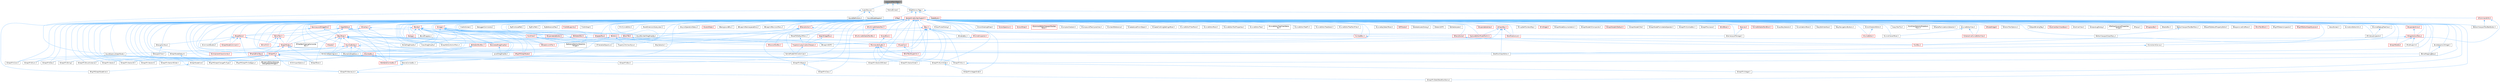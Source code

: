 digraph "LowLevelMemStats.h"
{
 // INTERACTIVE_SVG=YES
 // LATEX_PDF_SIZE
  bgcolor="transparent";
  edge [fontname=Helvetica,fontsize=10,labelfontname=Helvetica,labelfontsize=10];
  node [fontname=Helvetica,fontsize=10,shape=box,height=0.2,width=0.4];
  Node1 [id="Node000001",label="LowLevelMemStats.h",height=0.2,width=0.4,color="gray40", fillcolor="grey60", style="filled", fontcolor="black",tooltip=" "];
  Node1 -> Node2 [id="edge1_Node000001_Node000002",dir="back",color="steelblue1",style="solid",tooltip=" "];
  Node2 [id="Node000002",label="AudioDevice.h",height=0.2,width=0.4,color="grey40", fillcolor="white", style="filled",URL="$d7/ddb/AudioDevice_8h.html",tooltip=" "];
  Node2 -> Node3 [id="edge2_Node000002_Node000003",dir="back",color="steelblue1",style="solid",tooltip=" "];
  Node3 [id="Node000003",label="SoundDefinitions.h",height=0.2,width=0.4,color="grey40", fillcolor="white", style="filled",URL="$d4/da9/SoundDefinitions_8h.html",tooltip=" "];
  Node2 -> Node4 [id="edge3_Node000002_Node000004",dir="back",color="steelblue1",style="solid",tooltip=" "];
  Node4 [id="Node000004",label="SoundNodeDoppler.h",height=0.2,width=0.4,color="grey40", fillcolor="white", style="filled",URL="$d1/d51/SoundNodeDoppler_8h.html",tooltip=" "];
  Node2 -> Node5 [id="edge4_Node000002_Node000005",dir="back",color="steelblue1",style="solid",tooltip=" "];
  Node5 [id="Node000005",label="SoundSubmixGraphNode.h",height=0.2,width=0.4,color="grey40", fillcolor="white", style="filled",URL="$d5/d09/SoundSubmixGraphNode_8h.html",tooltip=" "];
  Node1 -> Node6 [id="edge5_Node000001_Node000006",dir="back",color="steelblue1",style="solid",tooltip=" "];
  Node6 [id="Node000006",label="MallocBinned.h",height=0.2,width=0.4,color="grey40", fillcolor="white", style="filled",URL="$d5/dd9/MallocBinned_8h.html",tooltip=" "];
  Node1 -> Node7 [id="edge6_Node000001_Node000007",dir="back",color="steelblue1",style="solid",tooltip=" "];
  Node7 [id="Node000007",label="SlateMemoryTags.h",height=0.2,width=0.4,color="grey40", fillcolor="white", style="filled",URL="$d1/d00/SlateMemoryTags_8h.html",tooltip=" "];
  Node7 -> Node8 [id="edge7_Node000007_Node000008",dir="back",color="steelblue1",style="solid",tooltip=" "];
  Node8 [id="Node000008",label="DeclarativeSyntaxSupport.h",height=0.2,width=0.4,color="red", fillcolor="#FFF0F0", style="filled",URL="$d9/d96/DeclarativeSyntaxSupport_8h.html",tooltip=" "];
  Node8 -> Node9 [id="edge8_Node000008_Node000009",dir="back",color="steelblue1",style="solid",tooltip=" "];
  Node9 [id="Node000009",label="AboutScreen.h",height=0.2,width=0.4,color="grey40", fillcolor="white", style="filled",URL="$d0/d33/AboutScreen_8h.html",tooltip=" "];
  Node8 -> Node10 [id="edge9_Node000008_Node000010",dir="back",color="steelblue1",style="solid",tooltip=" "];
  Node10 [id="Node000010",label="AnimationEditorUtils.h",height=0.2,width=0.4,color="grey40", fillcolor="white", style="filled",URL="$df/d23/AnimationEditorUtils_8h.html",tooltip=" "];
  Node8 -> Node11 [id="edge10_Node000008_Node000011",dir="back",color="steelblue1",style="solid",tooltip=" "];
  Node11 [id="Node000011",label="BasicLayoutWidgetSlot.h",height=0.2,width=0.4,color="red", fillcolor="#FFF0F0", style="filled",URL="$d4/d34/BasicLayoutWidgetSlot_8h.html",tooltip=" "];
  Node11 -> Node302 [id="edge11_Node000011_Node000302",dir="back",color="steelblue1",style="solid",tooltip=" "];
  Node302 [id="Node000302",label="SBoxPanel.h",height=0.2,width=0.4,color="red", fillcolor="#FFF0F0", style="filled",URL="$d8/de6/SBoxPanel_8h.html",tooltip=" "];
  Node302 -> Node303 [id="edge12_Node000302_Node000303",dir="back",color="steelblue1",style="solid",tooltip=" "];
  Node303 [id="Node000303",label="BoneDragDropOp.h",height=0.2,width=0.4,color="grey40", fillcolor="white", style="filled",URL="$d9/dba/BoneDragDropOp_8h.html",tooltip=" "];
  Node302 -> Node304 [id="edge13_Node000302_Node000304",dir="back",color="steelblue1",style="solid",tooltip=" "];
  Node304 [id="Node000304",label="ClassDragDropOp.h",height=0.2,width=0.4,color="grey40", fillcolor="white", style="filled",URL="$d5/d37/ClassDragDropOp_8h.html",tooltip=" "];
  Node302 -> Node308 [id="edge14_Node000302_Node000308",dir="back",color="steelblue1",style="solid",tooltip=" "];
  Node308 [id="Node000308",label="DecoratedDragDropOp.h",height=0.2,width=0.4,color="red", fillcolor="#FFF0F0", style="filled",URL="$d6/d6a/DecoratedDragDropOp_8h.html",tooltip=" "];
  Node308 -> Node318 [id="edge15_Node000308_Node000318",dir="back",color="steelblue1",style="solid",tooltip=" "];
  Node318 [id="Node000318",label="LevelDragDropOp.h",height=0.2,width=0.4,color="grey40", fillcolor="white", style="filled",URL="$dc/da5/LevelDragDropOp_8h.html",tooltip=" "];
  Node302 -> Node96 [id="edge16_Node000302_Node000096",dir="back",color="steelblue1",style="solid",tooltip=" "];
  Node96 [id="Node000096",label="GameModeInfoCustomizer.h",height=0.2,width=0.4,color="grey40", fillcolor="white", style="filled",URL="$d5/df3/GameModeInfoCustomizer_8h.html",tooltip=" "];
  Node302 -> Node318 [id="edge17_Node000302_Node000318",dir="back",color="steelblue1",style="solid",tooltip=" "];
  Node302 -> Node325 [id="edge18_Node000302_Node000325",dir="back",color="steelblue1",style="solid",tooltip=" "];
  Node325 [id="Node000325",label="PropertyCustomizationHelpers.h",height=0.2,width=0.4,color="red", fillcolor="#FFF0F0", style="filled",URL="$d7/dd0/PropertyCustomizationHelpers_8h.html",tooltip=" "];
  Node325 -> Node96 [id="edge19_Node000325_Node000096",dir="back",color="steelblue1",style="solid",tooltip=" "];
  Node302 -> Node329 [id="edge20_Node000302_Node000329",dir="back",color="steelblue1",style="solid",tooltip=" "];
  Node329 [id="Node000329",label="SBreadcrumbTrail.h",height=0.2,width=0.4,color="red", fillcolor="#FFF0F0", style="filled",URL="$d4/de2/SBreadcrumbTrail_8h.html",tooltip=" "];
  Node302 -> Node330 [id="edge21_Node000302_Node000330",dir="back",color="steelblue1",style="solid",tooltip=" "];
  Node330 [id="Node000330",label="SComboButton.h",height=0.2,width=0.4,color="red", fillcolor="#FFF0F0", style="filled",URL="$dc/d43/SComboButton_8h.html",tooltip=" "];
  Node330 -> Node172 [id="edge22_Node000330_Node000172",dir="back",color="steelblue1",style="solid",tooltip=" "];
  Node172 [id="Node000172",label="SBoneMappingBase.h",height=0.2,width=0.4,color="grey40", fillcolor="white", style="filled",URL="$d7/d49/SBoneMappingBase_8h.html",tooltip=" "];
  Node330 -> Node97 [id="edge23_Node000330_Node000097",dir="back",color="steelblue1",style="solid",tooltip=" "];
  Node97 [id="Node000097",label="SComboBox.h",height=0.2,width=0.4,color="red", fillcolor="#FFF0F0", style="filled",URL="$d2/dd5/SComboBox_8h.html",tooltip=" "];
  Node97 -> Node106 [id="edge24_Node000097_Node000106",dir="back",color="steelblue1",style="solid",tooltip=" "];
  Node106 [id="Node000106",label="SBlueprintEditorSelected\lDebugObjectWidget.h",height=0.2,width=0.4,color="grey40", fillcolor="white", style="filled",URL="$de/d6c/SBlueprintEditorSelectedDebugObjectWidget_8h.html",tooltip=" "];
  Node97 -> Node107 [id="edge25_Node000097_Node000107",dir="back",color="steelblue1",style="solid",tooltip=" "];
  Node107 [id="Node000107",label="SCSVImportOptions.h",height=0.2,width=0.4,color="grey40", fillcolor="white", style="filled",URL="$d7/dfe/SCSVImportOptions_8h.html",tooltip=" "];
  Node97 -> Node108 [id="edge26_Node000097_Node000108",dir="back",color="steelblue1",style="solid",tooltip=" "];
  Node108 [id="Node000108",label="SEditableComboBox.h",height=0.2,width=0.4,color="red", fillcolor="#FFF0F0", style="filled",URL="$d0/d8c/SEditableComboBox_8h.html",tooltip=" "];
  Node97 -> Node110 [id="edge27_Node000097_Node000110",dir="back",color="steelblue1",style="solid",tooltip=" "];
  Node110 [id="Node000110",label="SNameComboBox.h",height=0.2,width=0.4,color="grey40", fillcolor="white", style="filled",URL="$d8/d4b/SNameComboBox_8h.html",tooltip=" "];
  Node110 -> Node56 [id="edge28_Node000110_Node000056",dir="back",color="steelblue1",style="solid",tooltip=" "];
  Node56 [id="Node000056",label="SGraphPinNameList.h",height=0.2,width=0.4,color="grey40", fillcolor="white", style="filled",URL="$d4/d09/SGraphPinNameList_8h.html",tooltip=" "];
  Node56 -> Node57 [id="edge29_Node000056_Node000057",dir="back",color="steelblue1",style="solid",tooltip=" "];
  Node57 [id="Node000057",label="SGraphPinDataTableRowName.h",height=0.2,width=0.4,color="grey40", fillcolor="white", style="filled",URL="$d3/d40/SGraphPinDataTableRowName_8h.html",tooltip=" "];
  Node330 -> Node254 [id="edge30_Node000330_Node000254",dir="back",color="steelblue1",style="solid",tooltip=" "];
  Node254 [id="Node000254",label="SComponentClassCombo.h",height=0.2,width=0.4,color="red", fillcolor="#FFF0F0", style="filled",URL="$dc/df2/SComponentClassCombo_8h.html",tooltip=" "];
  Node330 -> Node147 [id="edge31_Node000330_Node000147",dir="back",color="steelblue1",style="solid",tooltip=" "];
  Node147 [id="Node000147",label="SGridLineSpacingList.h",height=0.2,width=0.4,color="grey40", fillcolor="white", style="filled",URL="$db/d48/SGridLineSpacingList_8h.html",tooltip=" "];
  Node330 -> Node154 [id="edge32_Node000330_Node000154",dir="back",color="steelblue1",style="solid",tooltip=" "];
  Node154 [id="Node000154",label="SNumericDropDown.h",height=0.2,width=0.4,color="grey40", fillcolor="white", style="filled",URL="$d3/d12/SNumericDropDown_8h.html",tooltip=" "];
  Node330 -> Node334 [id="edge33_Node000330_Node000334",dir="back",color="steelblue1",style="solid",tooltip=" "];
  Node334 [id="Node000334",label="SPopUpErrorText.h",height=0.2,width=0.4,color="red", fillcolor="#FFF0F0", style="filled",URL="$d7/d15/SPopUpErrorText_8h.html",tooltip=" "];
  Node302 -> Node108 [id="edge34_Node000302_Node000108",dir="back",color="steelblue1",style="solid",tooltip=" "];
  Node302 -> Node335 [id="edge35_Node000302_Node000335",dir="back",color="steelblue1",style="solid",tooltip=" "];
  Node335 [id="Node000335",label="SFilterBarClippingHorizontal\lBox.h",height=0.2,width=0.4,color="grey40", fillcolor="white", style="filled",URL="$dd/d94/SFilterBarClippingHorizontalBox_8h.html",tooltip=" "];
  Node302 -> Node147 [id="edge36_Node000302_Node000147",dir="back",color="steelblue1",style="solid",tooltip=" "];
  Node302 -> Node336 [id="edge37_Node000302_Node000336",dir="back",color="steelblue1",style="solid",tooltip=" "];
  Node336 [id="Node000336",label="SHeader.h",height=0.2,width=0.4,color="red", fillcolor="#FFF0F0", style="filled",URL="$de/d21/SHeader_8h.html",tooltip=" "];
  Node302 -> Node154 [id="edge38_Node000302_Node000154",dir="back",color="steelblue1",style="solid",tooltip=" "];
  Node302 -> Node337 [id="edge39_Node000302_Node000337",dir="back",color="steelblue1",style="solid",tooltip=" "];
  Node337 [id="Node000337",label="SNumericEntryBox.h",height=0.2,width=0.4,color="red", fillcolor="#FFF0F0", style="filled",URL="$d8/d1a/SNumericEntryBox_8h.html",tooltip=" "];
  Node337 -> Node58 [id="edge40_Node000337_Node000058",dir="back",color="steelblue1",style="solid",tooltip=" "];
  Node58 [id="Node000058",label="SGraphPinNum.h",height=0.2,width=0.4,color="grey40", fillcolor="white", style="filled",URL="$d7/da4/SGraphPinNum_8h.html",tooltip=" "];
  Node58 -> Node59 [id="edge41_Node000058_Node000059",dir="back",color="steelblue1",style="solid",tooltip=" "];
  Node59 [id="Node000059",label="SGraphPinInteger.h",height=0.2,width=0.4,color="grey40", fillcolor="white", style="filled",URL="$df/d54/SGraphPinInteger_8h.html",tooltip=" "];
  Node337 -> Node60 [id="edge42_Node000337_Node000060",dir="back",color="steelblue1",style="solid",tooltip=" "];
  Node60 [id="Node000060",label="SGraphPinNumSlider.h",height=0.2,width=0.4,color="grey40", fillcolor="white", style="filled",URL="$d5/d00/SGraphPinNumSlider_8h.html",tooltip=" "];
  Node60 -> Node61 [id="edge43_Node000060_Node000061",dir="back",color="steelblue1",style="solid",tooltip=" "];
  Node61 [id="Node000061",label="SGraphPinIntegerSlider.h",height=0.2,width=0.4,color="grey40", fillcolor="white", style="filled",URL="$da/d60/SGraphPinIntegerSlider_8h.html",tooltip=" "];
  Node337 -> Node68 [id="edge44_Node000337_Node000068",dir="back",color="steelblue1",style="solid",tooltip=" "];
  Node68 [id="Node000068",label="SGraphPinVector2DSlider.h",height=0.2,width=0.4,color="grey40", fillcolor="white", style="filled",URL="$d7/d05/SGraphPinVector2DSlider_8h.html",tooltip=" "];
  Node337 -> Node71 [id="edge45_Node000337_Node000071",dir="back",color="steelblue1",style="solid",tooltip=" "];
  Node71 [id="Node000071",label="SGraphPinVectorSlider.h",height=0.2,width=0.4,color="grey40", fillcolor="white", style="filled",URL="$dc/d38/SGraphPinVectorSlider_8h.html",tooltip=" "];
  Node11 -> Node15 [id="edge46_Node000011_Node000015",dir="back",color="steelblue1",style="solid",tooltip=" "];
  Node15 [id="Node000015",label="SNodePanel.h",height=0.2,width=0.4,color="red", fillcolor="#FFF0F0", style="filled",URL="$da/db1/SNodePanel_8h.html",tooltip=" "];
  Node15 -> Node22 [id="edge47_Node000015_Node000022",dir="back",color="steelblue1",style="solid",tooltip=" "];
  Node22 [id="Node000022",label="SCommentBubble.h",height=0.2,width=0.4,color="grey40", fillcolor="white", style="filled",URL="$d9/d84/SCommentBubble_8h.html",tooltip=" "];
  Node15 -> Node23 [id="edge48_Node000015_Node000023",dir="back",color="steelblue1",style="solid",tooltip=" "];
  Node23 [id="Node000023",label="SDesignSurface.h",height=0.2,width=0.4,color="grey40", fillcolor="white", style="filled",URL="$d0/d2a/SDesignSurface_8h.html",tooltip=" "];
  Node23 -> Node24 [id="edge49_Node000023_Node000024",dir="back",color="steelblue1",style="solid",tooltip=" "];
  Node24 [id="Node000024",label="SDesignerView.h",height=0.2,width=0.4,color="grey40", fillcolor="white", style="filled",URL="$d2/d14/SDesignerView_8h.html",tooltip=" "];
  Node15 -> Node25 [id="edge50_Node000015_Node000025",dir="back",color="steelblue1",style="solid",tooltip=" "];
  Node25 [id="Node000025",label="SGraphNode.h",height=0.2,width=0.4,color="red", fillcolor="#FFF0F0", style="filled",URL="$d2/d30/SGraphNode_8h.html",tooltip=" "];
  Node25 -> Node26 [id="edge51_Node000025_Node000026",dir="back",color="steelblue1",style="solid",tooltip=" "];
  Node26 [id="Node000026",label="DataflowGraphEditor.h",height=0.2,width=0.4,color="grey40", fillcolor="white", style="filled",URL="$d4/dfa/DataflowGraphEditor_8h.html",tooltip=" "];
  Node25 -> Node31 [id="edge52_Node000025_Node000031",dir="back",color="steelblue1",style="solid",tooltip=" "];
  Node31 [id="Node000031",label="SGraphNodeDefault.h",height=0.2,width=0.4,color="grey40", fillcolor="white", style="filled",URL="$de/daa/SGraphNodeDefault_8h.html",tooltip=" "];
  Node31 -> Node32 [id="edge53_Node000031_Node000032",dir="back",color="steelblue1",style="solid",tooltip=" "];
  Node32 [id="Node000032",label="SGraphNodeKnot.h",height=0.2,width=0.4,color="grey40", fillcolor="white", style="filled",URL="$da/da5/SGraphNodeKnot_8h.html",tooltip=" "];
  Node32 -> Node33 [id="edge54_Node000032_Node000033",dir="back",color="steelblue1",style="solid",tooltip=" "];
  Node33 [id="Node000033",label="SRigVMGraphNodeKnot.h",height=0.2,width=0.4,color="grey40", fillcolor="white", style="filled",URL="$db/de1/SRigVMGraphNodeKnot_8h.html",tooltip=" "];
  Node25 -> Node43 [id="edge55_Node000025_Node000043",dir="back",color="steelblue1",style="solid",tooltip=" "];
  Node43 [id="Node000043",label="SGraphPanel.h",height=0.2,width=0.4,color="grey40", fillcolor="white", style="filled",URL="$d2/dcf/SGraphPanel_8h.html",tooltip=" "];
  Node25 -> Node44 [id="edge56_Node000025_Node000044",dir="back",color="steelblue1",style="solid",tooltip=" "];
  Node44 [id="Node000044",label="SGraphPin.h",height=0.2,width=0.4,color="red", fillcolor="#FFF0F0", style="filled",URL="$d1/dd1/SGraphPin_8h.html",tooltip=" "];
  Node44 -> Node32 [id="edge57_Node000044_Node000032",dir="back",color="steelblue1",style="solid",tooltip=" "];
  Node44 -> Node43 [id="edge58_Node000044_Node000043",dir="back",color="steelblue1",style="solid",tooltip=" "];
  Node44 -> Node52 [id="edge59_Node000044_Node000052",dir="back",color="steelblue1",style="solid",tooltip=" "];
  Node52 [id="Node000052",label="SGraphPinBool.h",height=0.2,width=0.4,color="grey40", fillcolor="white", style="filled",URL="$d8/d82/SGraphPinBool_8h.html",tooltip=" "];
  Node44 -> Node53 [id="edge60_Node000044_Node000053",dir="back",color="steelblue1",style="solid",tooltip=" "];
  Node53 [id="Node000053",label="SGraphPinColor.h",height=0.2,width=0.4,color="grey40", fillcolor="white", style="filled",URL="$dd/d8d/SGraphPinColor_8h.html",tooltip=" "];
  Node44 -> Node54 [id="edge61_Node000044_Node000054",dir="back",color="steelblue1",style="solid",tooltip=" "];
  Node54 [id="Node000054",label="SGraphPinEnum.h",height=0.2,width=0.4,color="grey40", fillcolor="white", style="filled",URL="$dc/d1a/SGraphPinEnum_8h.html",tooltip=" "];
  Node44 -> Node55 [id="edge62_Node000044_Node000055",dir="back",color="steelblue1",style="solid",tooltip=" "];
  Node55 [id="Node000055",label="SGraphPinExec.h",height=0.2,width=0.4,color="grey40", fillcolor="white", style="filled",URL="$d1/d4c/SGraphPinExec_8h.html",tooltip=" "];
  Node44 -> Node56 [id="edge63_Node000044_Node000056",dir="back",color="steelblue1",style="solid",tooltip=" "];
  Node44 -> Node58 [id="edge64_Node000044_Node000058",dir="back",color="steelblue1",style="solid",tooltip=" "];
  Node44 -> Node60 [id="edge65_Node000044_Node000060",dir="back",color="steelblue1",style="solid",tooltip=" "];
  Node44 -> Node62 [id="edge66_Node000044_Node000062",dir="back",color="steelblue1",style="solid",tooltip=" "];
  Node62 [id="Node000062",label="SGraphPinObject.h",height=0.2,width=0.4,color="grey40", fillcolor="white", style="filled",URL="$da/dd6/SGraphPinObject_8h.html",tooltip=" "];
  Node62 -> Node63 [id="edge67_Node000062_Node000063",dir="back",color="steelblue1",style="solid",tooltip=" "];
  Node63 [id="Node000063",label="SGraphPinClass.h",height=0.2,width=0.4,color="grey40", fillcolor="white", style="filled",URL="$df/d8d/SGraphPinClass_8h.html",tooltip=" "];
  Node44 -> Node64 [id="edge68_Node000044_Node000064",dir="back",color="steelblue1",style="solid",tooltip=" "];
  Node64 [id="Node000064",label="SGraphPinString.h",height=0.2,width=0.4,color="grey40", fillcolor="white", style="filled",URL="$d0/d49/SGraphPinString_8h.html",tooltip=" "];
  Node44 -> Node65 [id="edge69_Node000044_Node000065",dir="back",color="steelblue1",style="solid",tooltip=" "];
  Node65 [id="Node000065",label="SGraphPinStructInstance.h",height=0.2,width=0.4,color="grey40", fillcolor="white", style="filled",URL="$db/d8b/SGraphPinStructInstance_8h.html",tooltip=" "];
  Node44 -> Node66 [id="edge70_Node000044_Node000066",dir="back",color="steelblue1",style="solid",tooltip=" "];
  Node66 [id="Node000066",label="SGraphPinVector.h",height=0.2,width=0.4,color="grey40", fillcolor="white", style="filled",URL="$d8/de7/SGraphPinVector_8h.html",tooltip=" "];
  Node44 -> Node67 [id="edge71_Node000044_Node000067",dir="back",color="steelblue1",style="solid",tooltip=" "];
  Node67 [id="Node000067",label="SGraphPinVector2D.h",height=0.2,width=0.4,color="grey40", fillcolor="white", style="filled",URL="$d7/d67/SGraphPinVector2D_8h.html",tooltip=" "];
  Node44 -> Node68 [id="edge72_Node000044_Node000068",dir="back",color="steelblue1",style="solid",tooltip=" "];
  Node44 -> Node69 [id="edge73_Node000044_Node000069",dir="back",color="steelblue1",style="solid",tooltip=" "];
  Node69 [id="Node000069",label="SGraphPinVector4.h",height=0.2,width=0.4,color="grey40", fillcolor="white", style="filled",URL="$d4/d94/SGraphPinVector4_8h.html",tooltip=" "];
  Node44 -> Node70 [id="edge74_Node000044_Node000070",dir="back",color="steelblue1",style="solid",tooltip=" "];
  Node70 [id="Node000070",label="SGraphPinVector4Slider.h",height=0.2,width=0.4,color="grey40", fillcolor="white", style="filled",URL="$d9/db8/SGraphPinVector4Slider_8h.html",tooltip=" "];
  Node44 -> Node71 [id="edge75_Node000044_Node000071",dir="back",color="steelblue1",style="solid",tooltip=" "];
  Node44 -> Node72 [id="edge76_Node000044_Node000072",dir="back",color="steelblue1",style="solid",tooltip=" "];
  Node72 [id="Node000072",label="SRigVMGraphChangePinType.h",height=0.2,width=0.4,color="grey40", fillcolor="white", style="filled",URL="$d4/da7/SRigVMGraphChangePinType_8h.html",tooltip=" "];
  Node44 -> Node73 [id="edge77_Node000044_Node000073",dir="back",color="steelblue1",style="solid",tooltip=" "];
  Node73 [id="Node000073",label="SRigVMGraphPinCategory.h",height=0.2,width=0.4,color="grey40", fillcolor="white", style="filled",URL="$da/d67/SRigVMGraphPinCategory_8h.html",tooltip=" "];
  Node25 -> Node83 [id="edge78_Node000025_Node000083",dir="back",color="steelblue1",style="solid",tooltip=" "];
  Node83 [id="Node000083",label="SRigVMGraphNode.h",height=0.2,width=0.4,color="red", fillcolor="#FFF0F0", style="filled",URL="$d0/d1e/SRigVMGraphNode_8h.html",tooltip=" "];
  Node25 -> Node5 [id="edge79_Node000025_Node000005",dir="back",color="steelblue1",style="solid",tooltip=" "];
  Node15 -> Node40 [id="edge80_Node000015_Node000040",dir="back",color="steelblue1",style="solid",tooltip=" "];
  Node40 [id="Node000040",label="SGraphNodeComment.h",height=0.2,width=0.4,color="red", fillcolor="#FFF0F0", style="filled",URL="$d7/db6/SGraphNodeComment_8h.html",tooltip=" "];
  Node15 -> Node43 [id="edge81_Node000015_Node000043",dir="back",color="steelblue1",style="solid",tooltip=" "];
  Node8 -> Node303 [id="edge82_Node000008_Node000303",dir="back",color="steelblue1",style="solid",tooltip=" "];
  Node8 -> Node171 [id="edge83_Node000008_Node000171",dir="back",color="steelblue1",style="solid",tooltip=" "];
  Node171 [id="Node000171",label="BoneSelectionWidget.h",height=0.2,width=0.4,color="grey40", fillcolor="white", style="filled",URL="$d4/dd3/BoneSelectionWidget_8h.html",tooltip=" "];
  Node171 -> Node172 [id="edge84_Node000171_Node000172",dir="back",color="steelblue1",style="solid",tooltip=" "];
  Node8 -> Node95 [id="edge85_Node000008_Node000095",dir="back",color="steelblue1",style="solid",tooltip=" "];
  Node95 [id="Node000095",label="BrushBuilderDragDropOp.h",height=0.2,width=0.4,color="grey40", fillcolor="white", style="filled",URL="$d9/d56/BrushBuilderDragDropOp_8h.html",tooltip=" "];
  Node8 -> Node304 [id="edge86_Node000008_Node000304",dir="back",color="steelblue1",style="solid",tooltip=" "];
  Node8 -> Node690 [id="edge87_Node000008_Node000690",dir="back",color="steelblue1",style="solid",tooltip=" "];
  Node690 [id="Node000690",label="CreditsScreen.h",height=0.2,width=0.4,color="grey40", fillcolor="white", style="filled",URL="$d7/db9/CreditsScreen_8h.html",tooltip=" "];
  Node8 -> Node26 [id="edge88_Node000008_Node000026",dir="back",color="steelblue1",style="solid",tooltip=" "];
  Node8 -> Node693 [id="edge89_Node000008_Node000693",dir="back",color="steelblue1",style="solid",tooltip=" "];
  Node693 [id="Node000693",label="DebuggerCommands.h",height=0.2,width=0.4,color="grey40", fillcolor="white", style="filled",URL="$dc/da1/DebuggerCommands_8h.html",tooltip=" "];
  Node8 -> Node308 [id="edge90_Node000008_Node000308",dir="back",color="steelblue1",style="solid",tooltip=" "];
  Node8 -> Node617 [id="edge91_Node000008_Node000617",dir="back",color="steelblue1",style="solid",tooltip=" "];
  Node617 [id="Node000617",label="DetailWidgetRow.h",height=0.2,width=0.4,color="red", fillcolor="#FFF0F0", style="filled",URL="$d4/d4d/DetailWidgetRow_8h.html",tooltip=" "];
  Node617 -> Node325 [id="edge92_Node000617_Node000325",dir="back",color="steelblue1",style="solid",tooltip=" "];
  Node8 -> Node353 [id="edge93_Node000008_Node000353",dir="back",color="steelblue1",style="solid",tooltip=" "];
  Node353 [id="Node000353",label="Dialogs.h",height=0.2,width=0.4,color="red", fillcolor="#FFF0F0", style="filled",URL="$d2/d5c/Dialogs_8h.html",tooltip=" "];
  Node8 -> Node356 [id="edge94_Node000008_Node000356",dir="back",color="steelblue1",style="solid",tooltip=" "];
  Node356 [id="Node000356",label="DlgPickAssetPath.h",height=0.2,width=0.4,color="grey40", fillcolor="white", style="filled",URL="$db/d31/DlgPickAssetPath_8h.html",tooltip=" "];
  Node8 -> Node357 [id="edge95_Node000008_Node000357",dir="back",color="steelblue1",style="solid",tooltip=" "];
  Node357 [id="Node000357",label="DlgPickPath.h",height=0.2,width=0.4,color="grey40", fillcolor="white", style="filled",URL="$d9/d16/DlgPickPath_8h.html",tooltip=" "];
  Node8 -> Node177 [id="edge96_Node000008_Node000177",dir="back",color="steelblue1",style="solid",tooltip=" "];
  Node177 [id="Node000177",label="DlgReferenceTree.h",height=0.2,width=0.4,color="grey40", fillcolor="white", style="filled",URL="$db/dd3/DlgReferenceTree_8h.html",tooltip=" "];
  Node8 -> Node178 [id="edge97_Node000008_Node000178",dir="back",color="steelblue1",style="solid",tooltip=" "];
  Node178 [id="Node000178",label="FindInBlueprints.h",height=0.2,width=0.4,color="red", fillcolor="#FFF0F0", style="filled",URL="$d0/d27/FindInBlueprints_8h.html",tooltip=" "];
  Node8 -> Node193 [id="edge98_Node000008_Node000193",dir="back",color="steelblue1",style="solid",tooltip=" "];
  Node193 [id="Node000193",label="FindInGraph.h",height=0.2,width=0.4,color="grey40", fillcolor="white", style="filled",URL="$de/d36/FindInGraph_8h.html",tooltip=" "];
  Node8 -> Node554 [id="edge99_Node000008_Node000554",dir="back",color="steelblue1",style="solid",tooltip=" "];
  Node554 [id="Node000554",label="FractureEditorModeToolkit.h",height=0.2,width=0.4,color="red", fillcolor="#FFF0F0", style="filled",URL="$da/d01/FractureEditorModeToolkit_8h.html",tooltip=" "];
  Node8 -> Node96 [id="edge100_Node000008_Node000096",dir="back",color="steelblue1",style="solid",tooltip=" "];
  Node8 -> Node694 [id="edge101_Node000008_Node000694",dir="back",color="steelblue1",style="solid",tooltip=" "];
  Node694 [id="Node000694",label="GraphEditor.h",height=0.2,width=0.4,color="red", fillcolor="#FFF0F0", style="filled",URL="$dc/dc5/GraphEditor_8h.html",tooltip=" "];
  Node694 -> Node26 [id="edge102_Node000694_Node000026",dir="back",color="steelblue1",style="solid",tooltip=" "];
  Node694 -> Node253 [id="edge103_Node000694_Node000253",dir="back",color="steelblue1",style="solid",tooltip=" "];
  Node253 [id="Node000253",label="SBlueprintDiff.h",height=0.2,width=0.4,color="grey40", fillcolor="white", style="filled",URL="$de/d6d/SBlueprintDiff_8h.html",tooltip=" "];
  Node694 -> Node259 [id="edge104_Node000694_Node000259",dir="back",color="steelblue1",style="solid",tooltip=" "];
  Node259 [id="Node000259",label="SGraphEditorActionMenu.h",height=0.2,width=0.4,color="grey40", fillcolor="white", style="filled",URL="$dd/d8d/SGraphEditorActionMenu_8h.html",tooltip=" "];
  Node694 -> Node25 [id="edge105_Node000694_Node000025",dir="back",color="steelblue1",style="solid",tooltip=" "];
  Node694 -> Node43 [id="edge106_Node000694_Node000043",dir="back",color="steelblue1",style="solid",tooltip=" "];
  Node694 -> Node15 [id="edge107_Node000694_Node000015",dir="back",color="steelblue1",style="solid",tooltip=" "];
  Node8 -> Node318 [id="edge108_Node000008_Node000318",dir="back",color="steelblue1",style="solid",tooltip=" "];
  Node8 -> Node668 [id="edge109_Node000008_Node000668",dir="back",color="steelblue1",style="solid",tooltip=" "];
  Node668 [id="Node000668",label="MiniCurveEditor.h",height=0.2,width=0.4,color="grey40", fillcolor="white", style="filled",URL="$d7/dad/MiniCurveEditor_8h.html",tooltip=" "];
  Node8 -> Node130 [id="edge110_Node000008_Node000130",dir="back",color="steelblue1",style="solid",tooltip=" "];
  Node130 [id="Node000130",label="MultiBox.h",height=0.2,width=0.4,color="red", fillcolor="#FFF0F0", style="filled",URL="$d5/d73/MultiBox_8h.html",tooltip=" "];
  Node8 -> Node703 [id="edge111_Node000008_Node000703",dir="back",color="steelblue1",style="solid",tooltip=" "];
  Node703 [id="Node000703",label="PanelExtensionSubsystem.h",height=0.2,width=0.4,color="grey40", fillcolor="white", style="filled",URL="$d7/df2/PanelExtensionSubsystem_8h.html",tooltip=" "];
  Node8 -> Node325 [id="edge112_Node000008_Node000325",dir="back",color="steelblue1",style="solid",tooltip=" "];
  Node8 -> Node250 [id="edge113_Node000008_Node000250",dir="back",color="steelblue1",style="solid",tooltip=" "];
  Node250 [id="Node000250",label="PropertyInfoViewStyle.h",height=0.2,width=0.4,color="grey40", fillcolor="white", style="filled",URL="$d0/da8/PropertyInfoViewStyle_8h.html",tooltip=" "];
  Node8 -> Node251 [id="edge114_Node000008_Node000251",dir="back",color="steelblue1",style="solid",tooltip=" "];
  Node251 [id="Node000251",label="ReferenceSectionSelection\lWidget.h",height=0.2,width=0.4,color="grey40", fillcolor="white", style="filled",URL="$db/d75/ReferenceSectionSelectionWidget_8h.html",tooltip=" "];
  Node8 -> Node706 [id="edge115_Node000008_Node000706",dir="back",color="steelblue1",style="solid",tooltip=" "];
  Node706 [id="Node000706",label="SAsyncOperationStatus.h",height=0.2,width=0.4,color="grey40", fillcolor="white", style="filled",URL="$dc/d3f/SAsyncOperationStatus_8h.html",tooltip=" "];
  Node8 -> Node837 [id="edge116_Node000008_Node000837",dir="back",color="steelblue1",style="solid",tooltip=" "];
  Node837 [id="Node000837",label="SAudioMeter.h",height=0.2,width=0.4,color="red", fillcolor="#FFF0F0", style="filled",URL="$d5/d48/SAudioMeter_8h.html",tooltip=" "];
  Node8 -> Node715 [id="edge117_Node000008_Node000715",dir="back",color="steelblue1",style="solid",tooltip=" "];
  Node715 [id="Node000715",label="SBackgroundBlur.h",height=0.2,width=0.4,color="grey40", fillcolor="white", style="filled",URL="$d7/d30/SBackgroundBlur_8h.html",tooltip=" "];
  Node8 -> Node253 [id="edge118_Node000008_Node000253",dir="back",color="steelblue1",style="solid",tooltip=" "];
  Node8 -> Node106 [id="edge119_Node000008_Node000106",dir="back",color="steelblue1",style="solid",tooltip=" "];
  Node8 -> Node286 [id="edge120_Node000008_Node000286",dir="back",color="steelblue1",style="solid",tooltip=" "];
  Node286 [id="Node000286",label="SBlueprintNamespaceEntry.h",height=0.2,width=0.4,color="grey40", fillcolor="white", style="filled",URL="$d4/d22/SBlueprintNamespaceEntry_8h.html",tooltip=" "];
  Node8 -> Node716 [id="edge121_Node000008_Node000716",dir="back",color="steelblue1",style="solid",tooltip=" "];
  Node716 [id="Node000716",label="SBlueprintRevisionMenu.h",height=0.2,width=0.4,color="grey40", fillcolor="white", style="filled",URL="$dc/dd7/SBlueprintRevisionMenu_8h.html",tooltip=" "];
  Node8 -> Node172 [id="edge122_Node000008_Node000172",dir="back",color="steelblue1",style="solid",tooltip=" "];
  Node8 -> Node717 [id="edge123_Node000008_Node000717",dir="back",color="steelblue1",style="solid",tooltip=" "];
  Node717 [id="Node000717",label="SBorder.h",height=0.2,width=0.4,color="red", fillcolor="#FFF0F0", style="filled",URL="$d2/d10/SBorder_8h.html",tooltip=" "];
  Node717 -> Node303 [id="edge124_Node000717_Node000303",dir="back",color="steelblue1",style="solid",tooltip=" "];
  Node717 -> Node95 [id="edge125_Node000717_Node000095",dir="back",color="steelblue1",style="solid",tooltip=" "];
  Node717 -> Node304 [id="edge126_Node000717_Node000304",dir="back",color="steelblue1",style="solid",tooltip=" "];
  Node717 -> Node308 [id="edge127_Node000717_Node000308",dir="back",color="steelblue1",style="solid",tooltip=" "];
  Node717 -> Node353 [id="edge128_Node000717_Node000353",dir="back",color="steelblue1",style="solid",tooltip=" "];
  Node717 -> Node318 [id="edge129_Node000717_Node000318",dir="back",color="steelblue1",style="solid",tooltip=" "];
  Node717 -> Node718 [id="edge130_Node000717_Node000718",dir="back",color="steelblue1",style="solid",tooltip=" "];
  Node718 [id="Node000718",label="SBuildProgress.h",height=0.2,width=0.4,color="grey40", fillcolor="white", style="filled",URL="$dd/d1d/SBuildProgress_8h.html",tooltip=" "];
  Node717 -> Node719 [id="edge131_Node000717_Node000719",dir="back",color="steelblue1",style="solid",tooltip=" "];
  Node719 [id="Node000719",label="SButton.h",height=0.2,width=0.4,color="red", fillcolor="#FFF0F0", style="filled",URL="$d4/d2a/SButton_8h.html",tooltip=" "];
  Node719 -> Node250 [id="edge132_Node000719_Node000250",dir="back",color="steelblue1",style="solid",tooltip=" "];
  Node719 -> Node329 [id="edge133_Node000719_Node000329",dir="back",color="steelblue1",style="solid",tooltip=" "];
  Node719 -> Node108 [id="edge134_Node000719_Node000108",dir="back",color="steelblue1",style="solid",tooltip=" "];
  Node719 -> Node720 [id="edge135_Node000719_Node000720",dir="back",color="steelblue1",style="solid",tooltip=" "];
  Node720 [id="Node000720",label="SHyperlink.h",height=0.2,width=0.4,color="red", fillcolor="#FFF0F0", style="filled",URL="$d3/d8c/SHyperlink_8h.html",tooltip=" "];
  Node720 -> Node721 [id="edge136_Node000720_Node000721",dir="back",color="steelblue1",style="solid",tooltip=" "];
  Node721 [id="Node000721",label="SRichTextHyperlink.h",height=0.2,width=0.4,color="red", fillcolor="#FFF0F0", style="filled",URL="$da/d06/SRichTextHyperlink_8h.html",tooltip=" "];
  Node719 -> Node265 [id="edge137_Node000719_Node000265",dir="back",color="steelblue1",style="solid",tooltip=" "];
  Node265 [id="Node000265",label="SKeySelector.h",height=0.2,width=0.4,color="grey40", fillcolor="white", style="filled",URL="$de/d62/SKeySelector_8h.html",tooltip=" "];
  Node717 -> Node669 [id="edge138_Node000717_Node000669",dir="back",color="steelblue1",style="solid",tooltip=" "];
  Node669 [id="Node000669",label="SDockTab.h",height=0.2,width=0.4,color="red", fillcolor="#FFF0F0", style="filled",URL="$d2/d6f/SDockTab_8h.html",tooltip=" "];
  Node669 -> Node543 [id="edge139_Node000669_Node000543",dir="back",color="steelblue1",style="solid",tooltip=" "];
  Node543 [id="Node000543",label="SPersonaToolBox.h",height=0.2,width=0.4,color="red", fillcolor="#FFF0F0", style="filled",URL="$d3/d1c/SPersonaToolBox_8h.html",tooltip=" "];
  Node717 -> Node722 [id="edge140_Node000717_Node000722",dir="back",color="steelblue1",style="solid",tooltip=" "];
  Node722 [id="Node000722",label="SEditableTextBox.h",height=0.2,width=0.4,color="red", fillcolor="#FFF0F0", style="filled",URL="$df/dd0/SEditableTextBox_8h.html",tooltip=" "];
  Node722 -> Node108 [id="edge141_Node000722_Node000108",dir="back",color="steelblue1",style="solid",tooltip=" "];
  Node722 -> Node147 [id="edge142_Node000722_Node000147",dir="back",color="steelblue1",style="solid",tooltip=" "];
  Node722 -> Node154 [id="edge143_Node000722_Node000154",dir="back",color="steelblue1",style="solid",tooltip=" "];
  Node717 -> Node724 [id="edge144_Node000717_Node000724",dir="back",color="steelblue1",style="solid",tooltip=" "];
  Node724 [id="Node000724",label="SErrorText.h",height=0.2,width=0.4,color="red", fillcolor="#FFF0F0", style="filled",URL="$d7/d9a/SErrorText_8h.html",tooltip=" "];
  Node724 -> Node725 [id="edge145_Node000724_Node000725",dir="back",color="steelblue1",style="solid",tooltip=" "];
  Node725 [id="Node000725",label="SErrorHint.h",height=0.2,width=0.4,color="red", fillcolor="#FFF0F0", style="filled",URL="$d9/d4d/SErrorHint_8h.html",tooltip=" "];
  Node724 -> Node25 [id="edge146_Node000724_Node000025",dir="back",color="steelblue1",style="solid",tooltip=" "];
  Node724 -> Node334 [id="edge147_Node000724_Node000334",dir="back",color="steelblue1",style="solid",tooltip=" "];
  Node717 -> Node727 [id="edge148_Node000717_Node000727",dir="back",color="steelblue1",style="solid",tooltip=" "];
  Node727 [id="Node000727",label="SExpandableButton.h",height=0.2,width=0.4,color="red", fillcolor="#FFF0F0", style="filled",URL="$d5/df7/SExpandableButton_8h.html",tooltip=" "];
  Node717 -> Node259 [id="edge149_Node000717_Node000259",dir="back",color="steelblue1",style="solid",tooltip=" "];
  Node717 -> Node44 [id="edge150_Node000717_Node000044",dir="back",color="steelblue1",style="solid",tooltip=" "];
  Node717 -> Node728 [id="edge151_Node000717_Node000728",dir="back",color="steelblue1",style="solid",tooltip=" "];
  Node728 [id="Node000728",label="SHeaderRow.h",height=0.2,width=0.4,color="red", fillcolor="#FFF0F0", style="filled",URL="$d4/d31/SHeaderRow_8h.html",tooltip=" "];
  Node717 -> Node753 [id="edge152_Node000717_Node000753",dir="back",color="steelblue1",style="solid",tooltip=" "];
  Node753 [id="Node000753",label="SMultiLineEditableTextBox.h",height=0.2,width=0.4,color="red", fillcolor="#FFF0F0", style="filled",URL="$da/d53/SMultiLineEditableTextBox_8h.html",tooltip=" "];
  Node717 -> Node337 [id="edge153_Node000717_Node000337",dir="back",color="steelblue1",style="solid",tooltip=" "];
  Node8 -> Node94 [id="edge154_Node000008_Node000094",dir="back",color="steelblue1",style="solid",tooltip=" "];
  Node94 [id="Node000094",label="SBox.h",height=0.2,width=0.4,color="red", fillcolor="#FFF0F0", style="filled",URL="$dd/d43/SBox_8h.html",tooltip=" "];
  Node94 -> Node95 [id="edge155_Node000094_Node000095",dir="back",color="steelblue1",style="solid",tooltip=" "];
  Node94 -> Node96 [id="edge156_Node000094_Node000096",dir="back",color="steelblue1",style="solid",tooltip=" "];
  Node94 -> Node97 [id="edge157_Node000094_Node000097",dir="back",color="steelblue1",style="solid",tooltip=" "];
  Node94 -> Node127 [id="edge158_Node000094_Node000127",dir="back",color="steelblue1",style="solid",tooltip=" "];
  Node127 [id="Node000127",label="SEnableBox.h",height=0.2,width=0.4,color="grey40", fillcolor="white", style="filled",URL="$d4/d22/SEnableBox_8h.html",tooltip=" "];
  Node94 -> Node128 [id="edge159_Node000094_Node000128",dir="back",color="steelblue1",style="solid",tooltip=" "];
  Node128 [id="Node000128",label="SGameLayerManager.h",height=0.2,width=0.4,color="grey40", fillcolor="white", style="filled",URL="$da/d3a/SGameLayerManager_8h.html",tooltip=" "];
  Node94 -> Node58 [id="edge160_Node000094_Node000058",dir="back",color="steelblue1",style="solid",tooltip=" "];
  Node94 -> Node60 [id="edge161_Node000094_Node000060",dir="back",color="steelblue1",style="solid",tooltip=" "];
  Node94 -> Node68 [id="edge162_Node000094_Node000068",dir="back",color="steelblue1",style="solid",tooltip=" "];
  Node94 -> Node71 [id="edge163_Node000094_Node000071",dir="back",color="steelblue1",style="solid",tooltip=" "];
  Node94 -> Node129 [id="edge164_Node000094_Node000129",dir="back",color="steelblue1",style="solid",tooltip=" "];
  Node129 [id="Node000129",label="SLinkedBox.h",height=0.2,width=0.4,color="red", fillcolor="#FFF0F0", style="filled",URL="$d8/d89/SLinkedBox_8h.html",tooltip=" "];
  Node129 -> Node130 [id="edge165_Node000129_Node000130",dir="back",color="steelblue1",style="solid",tooltip=" "];
  Node8 -> Node302 [id="edge166_Node000008_Node000302",dir="back",color="steelblue1",style="solid",tooltip=" "];
  Node8 -> Node329 [id="edge167_Node000008_Node000329",dir="back",color="steelblue1",style="solid",tooltip=" "];
  Node8 -> Node718 [id="edge168_Node000008_Node000718",dir="back",color="steelblue1",style="solid",tooltip=" "];
  Node8 -> Node719 [id="edge169_Node000008_Node000719",dir="back",color="steelblue1",style="solid",tooltip=" "];
  Node8 -> Node107 [id="edge170_Node000008_Node000107",dir="back",color="steelblue1",style="solid",tooltip=" "];
  Node8 -> Node679 [id="edge171_Node000008_Node000679",dir="back",color="steelblue1",style="solid",tooltip=" "];
  Node679 [id="Node000679",label="SCanvas.h",height=0.2,width=0.4,color="red", fillcolor="#FFF0F0", style="filled",URL="$d4/dfa/SCanvas_8h.html",tooltip=" "];
  Node679 -> Node128 [id="edge172_Node000679_Node000128",dir="back",color="steelblue1",style="solid",tooltip=" "];
  Node8 -> Node761 [id="edge173_Node000008_Node000761",dir="back",color="steelblue1",style="solid",tooltip=" "];
  Node761 [id="Node000761",label="SCheckBox.h",height=0.2,width=0.4,color="red", fillcolor="#FFF0F0", style="filled",URL="$d8/d16/SCheckBox_8h.html",tooltip=" "];
  Node761 -> Node26 [id="edge174_Node000761_Node000026",dir="back",color="steelblue1",style="solid",tooltip=" "];
  Node761 -> Node554 [id="edge175_Node000761_Node000554",dir="back",color="steelblue1",style="solid",tooltip=" "];
  Node761 -> Node763 [id="edge176_Node000761_Node000763",dir="back",color="steelblue1",style="solid",tooltip=" "];
  Node763 [id="Node000763",label="SNotificationList.h",height=0.2,width=0.4,color="red", fillcolor="#FFF0F0", style="filled",URL="$d7/d9f/SNotificationList_8h.html",tooltip=" "];
  Node761 -> Node337 [id="edge177_Node000761_Node000337",dir="back",color="steelblue1",style="solid",tooltip=" "];
  Node8 -> Node766 [id="edge178_Node000008_Node000766",dir="back",color="steelblue1",style="solid",tooltip=" "];
  Node766 [id="Node000766",label="SClassPickerDialog.h",height=0.2,width=0.4,color="grey40", fillcolor="white", style="filled",URL="$de/db7/SClassPickerDialog_8h.html",tooltip=" "];
  Node8 -> Node839 [id="edge179_Node000008_Node000839",dir="back",color="steelblue1",style="solid",tooltip=" "];
  Node839 [id="Node000839",label="SColorBlock.h",height=0.2,width=0.4,color="red", fillcolor="#FFF0F0", style="filled",URL="$da/d3e/SColorBlock_8h.html",tooltip=" "];
  Node839 -> Node337 [id="edge180_Node000839_Node000337",dir="back",color="steelblue1",style="solid",tooltip=" "];
  Node8 -> Node840 [id="edge181_Node000008_Node000840",dir="back",color="steelblue1",style="solid",tooltip=" "];
  Node840 [id="Node000840",label="SColorGradientEditor.h",height=0.2,width=0.4,color="grey40", fillcolor="white", style="filled",URL="$d3/d99/SColorGradientEditor_8h.html",tooltip=" "];
  Node840 -> Node771 [id="edge182_Node000840_Node000771",dir="back",color="steelblue1",style="solid",tooltip=" "];
  Node771 [id="Node000771",label="SCurveEditor.h",height=0.2,width=0.4,color="red", fillcolor="#FFF0F0", style="filled",URL="$db/d9a/SCurveEditor_8h.html",tooltip=" "];
  Node8 -> Node841 [id="edge183_Node000008_Node000841",dir="back",color="steelblue1",style="solid",tooltip=" "];
  Node841 [id="Node000841",label="SColorGradingWheel.h",height=0.2,width=0.4,color="grey40", fillcolor="white", style="filled",URL="$da/d87/SColorGradingWheel_8h.html",tooltip=" "];
  Node8 -> Node842 [id="edge184_Node000008_Node000842",dir="back",color="steelblue1",style="solid",tooltip=" "];
  Node842 [id="Node000842",label="SColorSpectrum.h",height=0.2,width=0.4,color="red", fillcolor="#FFF0F0", style="filled",URL="$d7/db4/SColorSpectrum_8h.html",tooltip=" "];
  Node8 -> Node843 [id="edge185_Node000008_Node000843",dir="back",color="steelblue1",style="solid",tooltip=" "];
  Node843 [id="Node000843",label="SColorWheel.h",height=0.2,width=0.4,color="red", fillcolor="#FFF0F0", style="filled",URL="$df/de7/SColorWheel_8h.html",tooltip=" "];
  Node8 -> Node97 [id="edge186_Node000008_Node000097",dir="back",color="steelblue1",style="solid",tooltip=" "];
  Node8 -> Node330 [id="edge187_Node000008_Node000330",dir="back",color="steelblue1",style="solid",tooltip=" "];
  Node8 -> Node22 [id="edge188_Node000008_Node000022",dir="back",color="steelblue1",style="solid",tooltip=" "];
  Node8 -> Node143 [id="edge189_Node000008_Node000143",dir="back",color="steelblue1",style="solid",tooltip=" "];
  Node143 [id="Node000143",label="SCommonEditorViewportToolbar\lBase.h",height=0.2,width=0.4,color="red", fillcolor="#FFF0F0", style="filled",URL="$d0/d79/SCommonEditorViewportToolbarBase_8h.html",tooltip=" "];
  Node8 -> Node767 [id="edge190_Node000008_Node000767",dir="back",color="steelblue1",style="solid",tooltip=" "];
  Node767 [id="Node000767",label="SComplexGradient.h",height=0.2,width=0.4,color="grey40", fillcolor="white", style="filled",URL="$d9/de3/SComplexGradient_8h.html",tooltip=" "];
  Node8 -> Node254 [id="edge191_Node000008_Node000254",dir="back",color="steelblue1",style="solid",tooltip=" "];
  Node8 -> Node680 [id="edge192_Node000008_Node000680",dir="back",color="steelblue1",style="solid",tooltip=" "];
  Node680 [id="Node000680",label="SCompoundTrackLaneView.h",height=0.2,width=0.4,color="grey40", fillcolor="white", style="filled",URL="$df/d58/SCompoundTrackLaneView_8h.html",tooltip=" "];
  Node8 -> Node828 [id="edge193_Node000008_Node000828",dir="back",color="steelblue1",style="solid",tooltip=" "];
  Node828 [id="Node000828",label="SConstraintCanvas.h",height=0.2,width=0.4,color="grey40", fillcolor="white", style="filled",URL="$d4/d58/SConstraintCanvas_8h.html",tooltip=" "];
  Node828 -> Node26 [id="edge194_Node000828_Node000026",dir="back",color="steelblue1",style="solid",tooltip=" "];
  Node8 -> Node768 [id="edge195_Node000008_Node000768",dir="back",color="steelblue1",style="solid",tooltip=" "];
  Node768 [id="Node000768",label="SContentReference.h",height=0.2,width=0.4,color="grey40", fillcolor="white", style="filled",URL="$d3/dc5/SContentReference_8h.html",tooltip=" "];
  Node8 -> Node769 [id="edge196_Node000008_Node000769",dir="back",color="steelblue1",style="solid",tooltip=" "];
  Node769 [id="Node000769",label="SCreateAssetFromObject.h",height=0.2,width=0.4,color="grey40", fillcolor="white", style="filled",URL="$d8/d9f/SCreateAssetFromObject_8h.html",tooltip=" "];
  Node8 -> Node770 [id="edge197_Node000008_Node000770",dir="back",color="steelblue1",style="solid",tooltip=" "];
  Node770 [id="Node000770",label="SCreateClothingSettingsPanel.h",height=0.2,width=0.4,color="grey40", fillcolor="white", style="filled",URL="$d1/d49/SCreateClothingSettingsPanel_8h.html",tooltip=" "];
  Node8 -> Node771 [id="edge198_Node000008_Node000771",dir="back",color="steelblue1",style="solid",tooltip=" "];
  Node8 -> Node772 [id="edge199_Node000008_Node000772",dir="back",color="steelblue1",style="solid",tooltip=" "];
  Node772 [id="Node000772",label="SCurveEditorFilterPanel.h",height=0.2,width=0.4,color="grey40", fillcolor="white", style="filled",URL="$da/dfe/SCurveEditorFilterPanel_8h.html",tooltip=" "];
  Node8 -> Node591 [id="edge200_Node000008_Node000591",dir="back",color="steelblue1",style="solid",tooltip=" "];
  Node591 [id="Node000591",label="SCurveEditorPanel.h",height=0.2,width=0.4,color="grey40", fillcolor="white", style="filled",URL="$db/d60/SCurveEditorPanel_8h.html",tooltip=" "];
  Node8 -> Node773 [id="edge201_Node000008_Node000773",dir="back",color="steelblue1",style="solid",tooltip=" "];
  Node773 [id="Node000773",label="SCurveEditorToolProperties.h",height=0.2,width=0.4,color="grey40", fillcolor="white", style="filled",URL="$d8/d62/SCurveEditorToolProperties_8h.html",tooltip=" "];
  Node8 -> Node174 [id="edge202_Node000008_Node000174",dir="back",color="steelblue1",style="solid",tooltip=" "];
  Node174 [id="Node000174",label="SCurveEditorTree.h",height=0.2,width=0.4,color="grey40", fillcolor="white", style="filled",URL="$da/da4/SCurveEditorTree_8h.html",tooltip=" "];
  Node8 -> Node774 [id="edge203_Node000008_Node000774",dir="back",color="steelblue1",style="solid",tooltip=" "];
  Node774 [id="Node000774",label="SCurveEditorTreeFilterStatus\lBar.h",height=0.2,width=0.4,color="grey40", fillcolor="white", style="filled",URL="$d0/d2a/SCurveEditorTreeFilterStatusBar_8h.html",tooltip=" "];
  Node8 -> Node175 [id="edge204_Node000008_Node000175",dir="back",color="steelblue1",style="solid",tooltip=" "];
  Node175 [id="Node000175",label="SCurveEditorTreePin.h",height=0.2,width=0.4,color="grey40", fillcolor="white", style="filled",URL="$db/d44/SCurveEditorTreePin_8h.html",tooltip=" "];
  Node8 -> Node176 [id="edge205_Node000008_Node000176",dir="back",color="steelblue1",style="solid",tooltip=" "];
  Node176 [id="Node000176",label="SCurveEditorTreeSelect.h",height=0.2,width=0.4,color="grey40", fillcolor="white", style="filled",URL="$d9/d58/SCurveEditorTreeSelect_8h.html",tooltip=" "];
  Node8 -> Node775 [id="edge206_Node000008_Node000775",dir="back",color="steelblue1",style="solid",tooltip=" "];
  Node775 [id="Node000775",label="SCurveEditorTreeTextFilter.h",height=0.2,width=0.4,color="grey40", fillcolor="white", style="filled",URL="$d9/d41/SCurveEditorTreeTextFilter_8h.html",tooltip=" "];
  Node8 -> Node776 [id="edge207_Node000008_Node000776",dir="back",color="steelblue1",style="solid",tooltip=" "];
  Node776 [id="Node000776",label="SCurveEditorView.h",height=0.2,width=0.4,color="grey40", fillcolor="white", style="filled",URL="$dd/d32/SCurveEditorView_8h.html",tooltip=" "];
  Node776 -> Node598 [id="edge208_Node000776_Node000598",dir="back",color="steelblue1",style="solid",tooltip=" "];
  Node598 [id="Node000598",label="SCurveViewerPanel.h",height=0.2,width=0.4,color="grey40", fillcolor="white", style="filled",URL="$de/d3b/SCurveViewerPanel_8h.html",tooltip=" "];
  Node776 -> Node148 [id="edge209_Node000776_Node000148",dir="back",color="steelblue1",style="solid",tooltip=" "];
  Node148 [id="Node000148",label="SInteractiveCurveEditorView.h",height=0.2,width=0.4,color="red", fillcolor="#FFF0F0", style="filled",URL="$d2/dd9/SInteractiveCurveEditorView_8h.html",tooltip=" "];
  Node8 -> Node597 [id="edge210_Node000008_Node000597",dir="back",color="steelblue1",style="solid",tooltip=" "];
  Node597 [id="Node000597",label="SCurveKeyDetailPanel.h",height=0.2,width=0.4,color="grey40", fillcolor="white", style="filled",URL="$d9/d1c/SCurveKeyDetailPanel_8h.html",tooltip=" "];
  Node8 -> Node598 [id="edge211_Node000008_Node000598",dir="back",color="steelblue1",style="solid",tooltip=" "];
  Node8 -> Node829 [id="edge212_Node000008_Node000829",dir="back",color="steelblue1",style="solid",tooltip=" "];
  Node829 [id="Node000829",label="SDPIScaler.h",height=0.2,width=0.4,color="red", fillcolor="#FFF0F0", style="filled",URL="$de/dda/SDPIScaler_8h.html",tooltip=" "];
  Node8 -> Node255 [id="edge213_Node000008_Node000255",dir="back",color="steelblue1",style="solid",tooltip=" "];
  Node255 [id="Node000255",label="SDeleteAssetsDialog.h",height=0.2,width=0.4,color="grey40", fillcolor="white", style="filled",URL="$d7/d0d/SDeleteAssetsDialog_8h.html",tooltip=" "];
  Node8 -> Node23 [id="edge214_Node000008_Node000023",dir="back",color="steelblue1",style="solid",tooltip=" "];
  Node8 -> Node24 [id="edge215_Node000008_Node000024",dir="back",color="steelblue1",style="solid",tooltip=" "];
  Node8 -> Node278 [id="edge216_Node000008_Node000278",dir="back",color="steelblue1",style="solid",tooltip=" "];
  Node278 [id="Node000278",label="SDetailsDiff.h",height=0.2,width=0.4,color="grey40", fillcolor="white", style="filled",URL="$da/d09/SDetailsDiff_8h.html",tooltip=" "];
  Node8 -> Node669 [id="edge217_Node000008_Node000669",dir="back",color="steelblue1",style="solid",tooltip=" "];
  Node8 -> Node108 [id="edge218_Node000008_Node000108",dir="back",color="steelblue1",style="solid",tooltip=" "];
  Node8 -> Node777 [id="edge219_Node000008_Node000777",dir="back",color="steelblue1",style="solid",tooltip=" "];
  Node777 [id="Node000777",label="SEditableLabel.h",height=0.2,width=0.4,color="grey40", fillcolor="white", style="filled",URL="$dd/db3/SEditableLabel_8h.html",tooltip=" "];
  Node8 -> Node887 [id="edge220_Node000008_Node000887",dir="back",color="steelblue1",style="solid",tooltip=" "];
  Node887 [id="Node000887",label="SEditableText.h",height=0.2,width=0.4,color="red", fillcolor="#FFF0F0", style="filled",URL="$df/df7/SEditableText_8h.html",tooltip=" "];
  Node887 -> Node722 [id="edge221_Node000887_Node000722",dir="back",color="steelblue1",style="solid",tooltip=" "];
  Node887 -> Node337 [id="edge222_Node000887_Node000337",dir="back",color="steelblue1",style="solid",tooltip=" "];
  Node8 -> Node722 [id="edge223_Node000008_Node000722",dir="back",color="steelblue1",style="solid",tooltip=" "];
  Node8 -> Node778 [id="edge224_Node000008_Node000778",dir="back",color="steelblue1",style="solid",tooltip=" "];
  Node778 [id="Node000778",label="SEditorViewportToolBarButton.h",height=0.2,width=0.4,color="grey40", fillcolor="white", style="filled",URL="$d1/da1/SEditorViewportToolBarButton_8h.html",tooltip=" "];
  Node8 -> Node779 [id="edge225_Node000008_Node000779",dir="back",color="steelblue1",style="solid",tooltip=" "];
  Node779 [id="Node000779",label="SEditorViewportToolBarMenu.h",height=0.2,width=0.4,color="grey40", fillcolor="white", style="filled",URL="$dd/dec/SEditorViewportToolBarMenu_8h.html",tooltip=" "];
  Node779 -> Node780 [id="edge226_Node000779_Node000780",dir="back",color="steelblue1",style="solid",tooltip=" "];
  Node780 [id="Node000780",label="SEditorViewportViewMenu.h",height=0.2,width=0.4,color="grey40", fillcolor="white", style="filled",URL="$db/d67/SEditorViewportViewMenu_8h.html",tooltip=" "];
  Node8 -> Node780 [id="edge227_Node000008_Node000780",dir="back",color="steelblue1",style="solid",tooltip=" "];
  Node8 -> Node127 [id="edge228_Node000008_Node000127",dir="back",color="steelblue1",style="solid",tooltip=" "];
  Node8 -> Node725 [id="edge229_Node000008_Node000725",dir="back",color="steelblue1",style="solid",tooltip=" "];
  Node8 -> Node724 [id="edge230_Node000008_Node000724",dir="back",color="steelblue1",style="solid",tooltip=" "];
  Node8 -> Node781 [id="edge231_Node000008_Node000781",dir="back",color="steelblue1",style="solid",tooltip=" "];
  Node781 [id="Node000781",label="SExpandableArea.h",height=0.2,width=0.4,color="red", fillcolor="#FFF0F0", style="filled",URL="$da/d6a/SExpandableArea_8h.html",tooltip=" "];
  Node8 -> Node727 [id="edge232_Node000008_Node000727",dir="back",color="steelblue1",style="solid",tooltip=" "];
  Node8 -> Node782 [id="edge233_Node000008_Node000782",dir="back",color="steelblue1",style="solid",tooltip=" "];
  Node782 [id="Node000782",label="SExpanderArrow.h",height=0.2,width=0.4,color="red", fillcolor="#FFF0F0", style="filled",URL="$df/dca/SExpanderArrow_8h.html",tooltip=" "];
  Node782 -> Node257 [id="edge234_Node000782_Node000257",dir="back",color="steelblue1",style="solid",tooltip=" "];
  Node257 [id="Node000257",label="SGraphActionMenu.h",height=0.2,width=0.4,color="red", fillcolor="#FFF0F0", style="filled",URL="$d0/d9a/SGraphActionMenu_8h.html",tooltip=" "];
  Node257 -> Node259 [id="edge235_Node000257_Node000259",dir="back",color="steelblue1",style="solid",tooltip=" "];
  Node257 -> Node260 [id="edge236_Node000257_Node000260",dir="back",color="steelblue1",style="solid",tooltip=" "];
  Node260 [id="Node000260",label="SGraphPalette.h",height=0.2,width=0.4,color="red", fillcolor="#FFF0F0", style="filled",URL="$d5/dd1/SGraphPalette_8h.html",tooltip=" "];
  Node257 -> Node186 [id="edge237_Node000257_Node000186",dir="back",color="steelblue1",style="solid",tooltip=" "];
  Node186 [id="Node000186",label="SMyBlueprint.h",height=0.2,width=0.4,color="grey40", fillcolor="white", style="filled",URL="$d3/d34/SMyBlueprint_8h.html",tooltip=" "];
  Node8 -> Node335 [id="edge238_Node000008_Node000335",dir="back",color="steelblue1",style="solid",tooltip=" "];
  Node8 -> Node256 [id="edge239_Node000008_Node000256",dir="back",color="steelblue1",style="solid",tooltip=" "];
  Node256 [id="Node000256",label="SFilterableObjectList.h",height=0.2,width=0.4,color="grey40", fillcolor="white", style="filled",URL="$dc/de4/SFilterableObjectList_8h.html",tooltip=" "];
  Node8 -> Node118 [id="edge240_Node000008_Node000118",dir="back",color="steelblue1",style="solid",tooltip=" "];
  Node118 [id="Node000118",label="SFixupSelfContextDlg.h",height=0.2,width=0.4,color="grey40", fillcolor="white", style="filled",URL="$d5/da4/SFixupSelfContextDlg_8h.html",tooltip=" "];
  Node8 -> Node784 [id="edge241_Node000008_Node000784",dir="back",color="steelblue1",style="solid",tooltip=" "];
  Node784 [id="Node000784",label="SFxWidget.h",height=0.2,width=0.4,color="red", fillcolor="#FFF0F0", style="filled",URL="$d6/dc0/SFxWidget_8h.html",tooltip=" "];
  Node8 -> Node128 [id="edge242_Node000008_Node000128",dir="back",color="steelblue1",style="solid",tooltip=" "];
  Node8 -> Node257 [id="edge243_Node000008_Node000257",dir="back",color="steelblue1",style="solid",tooltip=" "];
  Node8 -> Node259 [id="edge244_Node000008_Node000259",dir="back",color="steelblue1",style="solid",tooltip=" "];
  Node8 -> Node25 [id="edge245_Node000008_Node000025",dir="back",color="steelblue1",style="solid",tooltip=" "];
  Node8 -> Node40 [id="edge246_Node000008_Node000040",dir="back",color="steelblue1",style="solid",tooltip=" "];
  Node8 -> Node31 [id="edge247_Node000008_Node000031",dir="back",color="steelblue1",style="solid",tooltip=" "];
  Node8 -> Node42 [id="edge248_Node000008_Node000042",dir="back",color="steelblue1",style="solid",tooltip=" "];
  Node42 [id="Node000042",label="SGraphNodeDocumentation.h",height=0.2,width=0.4,color="grey40", fillcolor="white", style="filled",URL="$de/d42/SGraphNodeDocumentation_8h.html",tooltip=" "];
  Node8 -> Node35 [id="edge249_Node000008_Node000035",dir="back",color="steelblue1",style="solid",tooltip=" "];
  Node35 [id="Node000035",label="SGraphNodeK2Composite.h",height=0.2,width=0.4,color="grey40", fillcolor="white", style="filled",URL="$d9/d1f/SGraphNodeK2Composite_8h.html",tooltip=" "];
  Node8 -> Node36 [id="edge250_Node000008_Node000036",dir="back",color="steelblue1",style="solid",tooltip=" "];
  Node36 [id="Node000036",label="SGraphNodeK2Default.h",height=0.2,width=0.4,color="red", fillcolor="#FFF0F0", style="filled",URL="$d6/dba/SGraphNodeK2Default_8h.html",tooltip=" "];
  Node8 -> Node38 [id="edge251_Node000008_Node000038",dir="back",color="steelblue1",style="solid",tooltip=" "];
  Node38 [id="Node000038",label="SGraphNodeK2Var.h",height=0.2,width=0.4,color="grey40", fillcolor="white", style="filled",URL="$d3/d75/SGraphNodeK2Var_8h.html",tooltip=" "];
  Node8 -> Node32 [id="edge252_Node000008_Node000032",dir="back",color="steelblue1",style="solid",tooltip=" "];
  Node8 -> Node888 [id="edge253_Node000008_Node000888",dir="back",color="steelblue1",style="solid",tooltip=" "];
  Node888 [id="Node000888",label="SGraphNodePromotableOperator.h",height=0.2,width=0.4,color="grey40", fillcolor="white", style="filled",URL="$d6/d38/SGraphNodePromotableOperator_8h.html",tooltip=" "];
  Node8 -> Node260 [id="edge254_Node000008_Node000260",dir="back",color="steelblue1",style="solid",tooltip=" "];
  Node8 -> Node43 [id="edge255_Node000008_Node000043",dir="back",color="steelblue1",style="solid",tooltip=" "];
  Node8 -> Node44 [id="edge256_Node000008_Node000044",dir="back",color="steelblue1",style="solid",tooltip=" "];
  Node8 -> Node52 [id="edge257_Node000008_Node000052",dir="back",color="steelblue1",style="solid",tooltip=" "];
  Node8 -> Node63 [id="edge258_Node000008_Node000063",dir="back",color="steelblue1",style="solid",tooltip=" "];
  Node8 -> Node53 [id="edge259_Node000008_Node000053",dir="back",color="steelblue1",style="solid",tooltip=" "];
  Node8 -> Node264 [id="edge260_Node000008_Node000264",dir="back",color="steelblue1",style="solid",tooltip=" "];
  Node264 [id="Node000264",label="SGraphPinComboBox.h",height=0.2,width=0.4,color="grey40", fillcolor="white", style="filled",URL="$dc/d3f/SGraphPinComboBox_8h.html",tooltip=" "];
  Node8 -> Node57 [id="edge261_Node000008_Node000057",dir="back",color="steelblue1",style="solid",tooltip=" "];
  Node8 -> Node54 [id="edge262_Node000008_Node000054",dir="back",color="steelblue1",style="solid",tooltip=" "];
  Node8 -> Node55 [id="edge263_Node000008_Node000055",dir="back",color="steelblue1",style="solid",tooltip=" "];
  Node8 -> Node59 [id="edge264_Node000008_Node000059",dir="back",color="steelblue1",style="solid",tooltip=" "];
  Node8 -> Node61 [id="edge265_Node000008_Node000061",dir="back",color="steelblue1",style="solid",tooltip=" "];
  Node8 -> Node56 [id="edge266_Node000008_Node000056",dir="back",color="steelblue1",style="solid",tooltip=" "];
  Node8 -> Node58 [id="edge267_Node000008_Node000058",dir="back",color="steelblue1",style="solid",tooltip=" "];
  Node8 -> Node60 [id="edge268_Node000008_Node000060",dir="back",color="steelblue1",style="solid",tooltip=" "];
  Node8 -> Node62 [id="edge269_Node000008_Node000062",dir="back",color="steelblue1",style="solid",tooltip=" "];
  Node8 -> Node64 [id="edge270_Node000008_Node000064",dir="back",color="steelblue1",style="solid",tooltip=" "];
  Node8 -> Node65 [id="edge271_Node000008_Node000065",dir="back",color="steelblue1",style="solid",tooltip=" "];
  Node8 -> Node66 [id="edge272_Node000008_Node000066",dir="back",color="steelblue1",style="solid",tooltip=" "];
  Node8 -> Node67 [id="edge273_Node000008_Node000067",dir="back",color="steelblue1",style="solid",tooltip=" "];
  Node8 -> Node68 [id="edge274_Node000008_Node000068",dir="back",color="steelblue1",style="solid",tooltip=" "];
  Node8 -> Node69 [id="edge275_Node000008_Node000069",dir="back",color="steelblue1",style="solid",tooltip=" "];
  Node8 -> Node70 [id="edge276_Node000008_Node000070",dir="back",color="steelblue1",style="solid",tooltip=" "];
  Node8 -> Node71 [id="edge277_Node000008_Node000071",dir="back",color="steelblue1",style="solid",tooltip=" "];
  Node8 -> Node785 [id="edge278_Node000008_Node000785",dir="back",color="steelblue1",style="solid",tooltip=" "];
  Node785 [id="Node000785",label="SGraphPreviewer.h",height=0.2,width=0.4,color="grey40", fillcolor="white", style="filled",URL="$d6/d09/SGraphPreviewer_8h.html",tooltip=" "];
  Node8 -> Node147 [id="edge279_Node000008_Node000147",dir="back",color="steelblue1",style="solid",tooltip=" "];
  Node8 -> Node830 [id="edge280_Node000008_Node000830",dir="back",color="steelblue1",style="solid",tooltip=" "];
  Node830 [id="Node000830",label="SGridPanel.h",height=0.2,width=0.4,color="red", fillcolor="#FFF0F0", style="filled",URL="$d2/d4c/SGridPanel_8h.html",tooltip=" "];
  Node8 -> Node336 [id="edge281_Node000008_Node000336",dir="back",color="steelblue1",style="solid",tooltip=" "];
  Node8 -> Node728 [id="edge282_Node000008_Node000728",dir="back",color="steelblue1",style="solid",tooltip=" "];
  Node8 -> Node720 [id="edge283_Node000008_Node000720",dir="back",color="steelblue1",style="solid",tooltip=" "];
  Node8 -> Node846 [id="edge284_Node000008_Node000846",dir="back",color="steelblue1",style="solid",tooltip=" "];
  Node846 [id="Node000846",label="SImage.h",height=0.2,width=0.4,color="red", fillcolor="#FFF0F0", style="filled",URL="$d9/dbd/SImage_8h.html",tooltip=" "];
  Node846 -> Node303 [id="edge285_Node000846_Node000303",dir="back",color="steelblue1",style="solid",tooltip=" "];
  Node846 -> Node95 [id="edge286_Node000846_Node000095",dir="back",color="steelblue1",style="solid",tooltip=" "];
  Node846 -> Node304 [id="edge287_Node000846_Node000304",dir="back",color="steelblue1",style="solid",tooltip=" "];
  Node846 -> Node308 [id="edge288_Node000846_Node000308",dir="back",color="steelblue1",style="solid",tooltip=" "];
  Node846 -> Node250 [id="edge289_Node000846_Node000250",dir="back",color="steelblue1",style="solid",tooltip=" "];
  Node846 -> Node329 [id="edge290_Node000846_Node000329",dir="back",color="steelblue1",style="solid",tooltip=" "];
  Node846 -> Node108 [id="edge291_Node000846_Node000108",dir="back",color="steelblue1",style="solid",tooltip=" "];
  Node846 -> Node268 [id="edge292_Node000846_Node000268",dir="back",color="steelblue1",style="solid",tooltip=" "];
  Node268 [id="Node000268",label="SListView.h",height=0.2,width=0.4,color="red", fillcolor="#FFF0F0", style="filled",URL="$db/db5/SListView_8h.html",tooltip=" "];
  Node268 -> Node251 [id="edge293_Node000268_Node000251",dir="back",color="steelblue1",style="solid",tooltip=" "];
  Node268 -> Node253 [id="edge294_Node000268_Node000253",dir="back",color="steelblue1",style="solid",tooltip=" "];
  Node268 -> Node97 [id="edge295_Node000268_Node000097",dir="back",color="steelblue1",style="solid",tooltip=" "];
  Node268 -> Node256 [id="edge296_Node000268_Node000256",dir="back",color="steelblue1",style="solid",tooltip=" "];
  Node846 -> Node83 [id="edge297_Node000846_Node000083",dir="back",color="steelblue1",style="solid",tooltip=" "];
  Node8 -> Node786 [id="edge298_Node000008_Node000786",dir="back",color="steelblue1",style="solid",tooltip=" "];
  Node786 [id="Node000786",label="SInlineEditableTextBlock.h",height=0.2,width=0.4,color="red", fillcolor="#FFF0F0", style="filled",URL="$d7/dd8/SInlineEditableTextBlock_8h.html",tooltip=" "];
  Node8 -> Node787 [id="edge299_Node000008_Node000787",dir="back",color="steelblue1",style="solid",tooltip=" "];
  Node787 [id="Node000787",label="SInputKeySelector.h",height=0.2,width=0.4,color="grey40", fillcolor="white", style="filled",URL="$db/d15/SInputKeySelector_8h.html",tooltip=" "];
  Node8 -> Node148 [id="edge300_Node000008_Node000148",dir="back",color="steelblue1",style="solid",tooltip=" "];
  Node8 -> Node788 [id="edge301_Node000008_Node000788",dir="back",color="steelblue1",style="solid",tooltip=" "];
  Node788 [id="Node000788",label="SInvalidationPanel.h",height=0.2,width=0.4,color="grey40", fillcolor="white", style="filled",URL="$d7/d86/SInvalidationPanel_8h.html",tooltip=" "];
  Node8 -> Node789 [id="edge302_Node000008_Node000789",dir="back",color="steelblue1",style="solid",tooltip=" "];
  Node789 [id="Node000789",label="SKeyEditInterface.h",height=0.2,width=0.4,color="grey40", fillcolor="white", style="filled",URL="$da/d3b/SKeyEditInterface_8h.html",tooltip=" "];
  Node8 -> Node790 [id="edge303_Node000008_Node000790",dir="back",color="steelblue1",style="solid",tooltip=" "];
  Node790 [id="Node000790",label="SKeyNavigationButtons.h",height=0.2,width=0.4,color="grey40", fillcolor="white", style="filled",URL="$d4/dfa/SKeyNavigationButtons_8h.html",tooltip=" "];
  Node8 -> Node265 [id="edge304_Node000008_Node000265",dir="back",color="steelblue1",style="solid",tooltip=" "];
  Node8 -> Node266 [id="edge305_Node000008_Node000266",dir="back",color="steelblue1",style="solid",tooltip=" "];
  Node266 [id="Node000266",label="SKismetDebugTreeView.h",height=0.2,width=0.4,color="grey40", fillcolor="white", style="filled",URL="$dc/df5/SKismetDebugTreeView_8h.html",tooltip=" "];
  Node266 -> Node267 [id="edge306_Node000266_Node000267",dir="back",color="steelblue1",style="solid",tooltip=" "];
  Node267 [id="Node000267",label="SPinValueInspector.h",height=0.2,width=0.4,color="grey40", fillcolor="white", style="filled",URL="$d6/d85/SPinValueInspector_8h.html",tooltip=" "];
  Node8 -> Node791 [id="edge307_Node000008_Node000791",dir="back",color="steelblue1",style="solid",tooltip=" "];
  Node791 [id="Node000791",label="SKismetInspector.h",height=0.2,width=0.4,color="red", fillcolor="#FFF0F0", style="filled",URL="$db/dd1/SKismetInspector_8h.html",tooltip=" "];
  Node791 -> Node253 [id="edge308_Node000791_Node000253",dir="back",color="steelblue1",style="solid",tooltip=" "];
  Node8 -> Node792 [id="edge309_Node000008_Node000792",dir="back",color="steelblue1",style="solid",tooltip=" "];
  Node792 [id="Node000792",label="SLazyToolTip.h",height=0.2,width=0.4,color="grey40", fillcolor="white", style="filled",URL="$da/dc5/SLazyToolTip_8h.html",tooltip=" "];
  Node8 -> Node129 [id="edge310_Node000008_Node000129",dir="back",color="steelblue1",style="solid",tooltip=" "];
  Node8 -> Node268 [id="edge311_Node000008_Node000268",dir="back",color="steelblue1",style="solid",tooltip=" "];
  Node8 -> Node295 [id="edge312_Node000008_Node000295",dir="back",color="steelblue1",style="solid",tooltip=" "];
  Node295 [id="Node000295",label="SListViewSelectorDropdown\lMenu.h",height=0.2,width=0.4,color="grey40", fillcolor="white", style="filled",URL="$d4/dc9/SListViewSelectorDropdownMenu_8h.html",tooltip=" "];
  Node8 -> Node793 [id="edge313_Node000008_Node000793",dir="back",color="steelblue1",style="solid",tooltip=" "];
  Node793 [id="Node000793",label="SMediaPermutationsSelector.h",height=0.2,width=0.4,color="grey40", fillcolor="white", style="filled",URL="$d2/d05/SMediaPermutationsSelector_8h.html",tooltip=" "];
  Node8 -> Node858 [id="edge314_Node000008_Node000858",dir="back",color="steelblue1",style="solid",tooltip=" "];
  Node858 [id="Node000858",label="SMenuAnchor.h",height=0.2,width=0.4,color="red", fillcolor="#FFF0F0", style="filled",URL="$d3/d52/SMenuAnchor_8h.html",tooltip=" "];
  Node858 -> Node329 [id="edge315_Node000858_Node000329",dir="back",color="steelblue1",style="solid",tooltip=" "];
  Node858 -> Node330 [id="edge316_Node000858_Node000330",dir="back",color="steelblue1",style="solid",tooltip=" "];
  Node858 -> Node62 [id="edge317_Node000858_Node000062",dir="back",color="steelblue1",style="solid",tooltip=" "];
  Node858 -> Node794 [id="edge318_Node000858_Node000794",dir="back",color="steelblue1",style="solid",tooltip=" "];
  Node794 [id="Node000794",label="SMenuOwner.h",height=0.2,width=0.4,color="red", fillcolor="#FFF0F0", style="filled",URL="$d8/d11/SMenuOwner_8h.html",tooltip=" "];
  Node794 -> Node130 [id="edge319_Node000794_Node000130",dir="back",color="steelblue1",style="solid",tooltip=" "];
  Node8 -> Node794 [id="edge320_Node000008_Node000794",dir="back",color="steelblue1",style="solid",tooltip=" "];
  Node8 -> Node796 [id="edge321_Node000008_Node000796",dir="back",color="steelblue1",style="solid",tooltip=" "];
  Node796 [id="Node000796",label="SModeWidget.h",height=0.2,width=0.4,color="red", fillcolor="#FFF0F0", style="filled",URL="$da/d03/SModeWidget_8h.html",tooltip=" "];
  Node8 -> Node700 [id="edge322_Node000008_Node000700",dir="back",color="steelblue1",style="solid",tooltip=" "];
  Node700 [id="Node000700",label="SMotionTrailOptions.h",height=0.2,width=0.4,color="grey40", fillcolor="white", style="filled",URL="$d2/d53/SMotionTrailOptions_8h.html",tooltip=" "];
  Node8 -> Node758 [id="edge323_Node000008_Node000758",dir="back",color="steelblue1",style="solid",tooltip=" "];
  Node758 [id="Node000758",label="SMultiLineEditableText.h",height=0.2,width=0.4,color="red", fillcolor="#FFF0F0", style="filled",URL="$d3/d39/SMultiLineEditableText_8h.html",tooltip=" "];
  Node758 -> Node753 [id="edge324_Node000758_Node000753",dir="back",color="steelblue1",style="solid",tooltip=" "];
  Node8 -> Node753 [id="edge325_Node000008_Node000753",dir="back",color="steelblue1",style="solid",tooltip=" "];
  Node8 -> Node186 [id="edge326_Node000008_Node000186",dir="back",color="steelblue1",style="solid",tooltip=" "];
  Node8 -> Node110 [id="edge327_Node000008_Node000110",dir="back",color="steelblue1",style="solid",tooltip=" "];
  Node8 -> Node15 [id="edge328_Node000008_Node000015",dir="back",color="steelblue1",style="solid",tooltip=" "];
  Node8 -> Node763 [id="edge329_Node000008_Node000763",dir="back",color="steelblue1",style="solid",tooltip=" "];
  Node8 -> Node154 [id="edge330_Node000008_Node000154",dir="back",color="steelblue1",style="solid",tooltip=" "];
  Node8 -> Node337 [id="edge331_Node000008_Node000337",dir="back",color="steelblue1",style="solid",tooltip=" "];
  Node8 -> Node798 [id="edge332_Node000008_Node000798",dir="back",color="steelblue1",style="solid",tooltip=" "];
  Node798 [id="Node000798",label="SObjectBindingTag.h",height=0.2,width=0.4,color="grey40", fillcolor="white", style="filled",URL="$dc/d49/SObjectBindingTag_8h.html",tooltip=" "];
  Node8 -> Node800 [id="edge333_Node000008_Node000800",dir="back",color="steelblue1",style="solid",tooltip=" "];
  Node800 [id="Node000800",label="SOutlinerItemViewBase.h",height=0.2,width=0.4,color="red", fillcolor="#FFF0F0", style="filled",URL="$d8/d1b/SOutlinerItemViewBase_8h.html",tooltip=" "];
  Node8 -> Node243 [id="edge334_Node000008_Node000243",dir="back",color="steelblue1",style="solid",tooltip=" "];
  Node243 [id="Node000243",label="SOutlinerView.h",height=0.2,width=0.4,color="grey40", fillcolor="white", style="filled",URL="$d5/de1/SOutlinerView_8h.html",tooltip=" "];
  Node8 -> Node803 [id="edge335_Node000008_Node000803",dir="back",color="steelblue1",style="solid",tooltip=" "];
  Node803 [id="Node000803",label="SOutputLogDialog.h",height=0.2,width=0.4,color="grey40", fillcolor="white", style="filled",URL="$d6/dd8/SOutputLogDialog_8h.html",tooltip=" "];
  Node8 -> Node862 [id="edge336_Node000008_Node000862",dir="back",color="steelblue1",style="solid",tooltip=" "];
  Node862 [id="Node000862",label="SOverlay.h",height=0.2,width=0.4,color="red", fillcolor="#FFF0F0", style="filled",URL="$d2/d4b/SOverlay_8h.html",tooltip=" "];
  Node862 -> Node108 [id="edge337_Node000862_Node000108",dir="back",color="steelblue1",style="solid",tooltip=" "];
  Node862 -> Node25 [id="edge338_Node000862_Node000025",dir="back",color="steelblue1",style="solid",tooltip=" "];
  Node862 -> Node268 [id="edge339_Node000862_Node000268",dir="back",color="steelblue1",style="solid",tooltip=" "];
  Node8 -> Node804 [id="edge340_Node000008_Node000804",dir="back",color="steelblue1",style="solid",tooltip=" "];
  Node804 [id="Node000804",label="SPerQualityLevelProperties\lWidget.h",height=0.2,width=0.4,color="grey40", fillcolor="white", style="filled",URL="$db/d82/SPerQualityLevelPropertiesWidget_8h.html",tooltip=" "];
  Node8 -> Node543 [id="edge341_Node000008_Node000543",dir="back",color="steelblue1",style="solid",tooltip=" "];
  Node8 -> Node267 [id="edge342_Node000008_Node000267",dir="back",color="steelblue1",style="solid",tooltip=" "];
  Node8 -> Node334 [id="edge343_Node000008_Node000334",dir="back",color="steelblue1",style="solid",tooltip=" "];
  Node8 -> Node805 [id="edge344_Node000008_Node000805",dir="back",color="steelblue1",style="solid",tooltip=" "];
  Node805 [id="Node000805",label="SPopup.h",height=0.2,width=0.4,color="grey40", fillcolor="white", style="filled",URL="$d0/db0/SPopup_8h.html",tooltip=" "];
  Node8 -> Node850 [id="edge345_Node000008_Node000850",dir="back",color="steelblue1",style="solid",tooltip=" "];
  Node850 [id="Node000850",label="SProgressBar.h",height=0.2,width=0.4,color="red", fillcolor="#FFF0F0", style="filled",URL="$d6/df9/SProgressBar_8h.html",tooltip=" "];
  Node8 -> Node864 [id="edge346_Node000008_Node000864",dir="back",color="steelblue1",style="solid",tooltip=" "];
  Node864 [id="Node000864",label="SRadialBox.h",height=0.2,width=0.4,color="grey40", fillcolor="white", style="filled",URL="$d5/de5/SRadialBox_8h.html",tooltip=" "];
  Node8 -> Node806 [id="edge347_Node000008_Node000806",dir="back",color="steelblue1",style="solid",tooltip=" "];
  Node806 [id="Node000806",label="SResetToDefaultMenu.h",height=0.2,width=0.4,color="grey40", fillcolor="white", style="filled",URL="$db/dad/SResetToDefaultMenu_8h.html",tooltip=" "];
  Node806 -> Node325 [id="edge348_Node000806_Node000325",dir="back",color="steelblue1",style="solid",tooltip=" "];
  Node8 -> Node639 [id="edge349_Node000008_Node000639",dir="back",color="steelblue1",style="solid",tooltip=" "];
  Node639 [id="Node000639",label="SResetToDefaultPropertyEditor.h",height=0.2,width=0.4,color="grey40", fillcolor="white", style="filled",URL="$d5/d3b/SResetToDefaultPropertyEditor_8h.html",tooltip=" "];
  Node8 -> Node865 [id="edge350_Node000008_Node000865",dir="back",color="steelblue1",style="solid",tooltip=" "];
  Node865 [id="Node000865",label="SResponsiveGridPanel.h",height=0.2,width=0.4,color="grey40", fillcolor="white", style="filled",URL="$d0/d51/SResponsiveGridPanel_8h.html",tooltip=" "];
  Node8 -> Node883 [id="edge351_Node000008_Node000883",dir="back",color="steelblue1",style="solid",tooltip=" "];
  Node883 [id="Node000883",label="SRichTextBlock.h",height=0.2,width=0.4,color="red", fillcolor="#FFF0F0", style="filled",URL="$dd/d4c/SRichTextBlock_8h.html",tooltip=" "];
  Node8 -> Node721 [id="edge352_Node000008_Node000721",dir="back",color="steelblue1",style="solid",tooltip=" "];
  Node8 -> Node807 [id="edge353_Node000008_Node000807",dir="back",color="steelblue1",style="solid",tooltip=" "];
  Node807 [id="Node000807",label="SRigVMDetailsInspector.h",height=0.2,width=0.4,color="grey40", fillcolor="white", style="filled",URL="$df/dfb/SRigVMDetailsInspector_8h.html",tooltip=" "];
  Node8 -> Node262 [id="edge354_Node000008_Node000262",dir="back",color="steelblue1",style="solid",tooltip=" "];
  Node262 [id="Node000262",label="SRigVMEditorGraphExplorer.h",height=0.2,width=0.4,color="red", fillcolor="#FFF0F0", style="filled",URL="$db/d11/SRigVMEditorGraphExplorer_8h.html",tooltip=" "];
  Node8 -> Node72 [id="edge355_Node000008_Node000072",dir="back",color="steelblue1",style="solid",tooltip=" "];
  Node8 -> Node83 [id="edge356_Node000008_Node000083",dir="back",color="steelblue1",style="solid",tooltip=" "];
  Node8 -> Node33 [id="edge357_Node000008_Node000033",dir="back",color="steelblue1",style="solid",tooltip=" "];
  Node8 -> Node73 [id="edge358_Node000008_Node000073",dir="back",color="steelblue1",style="solid",tooltip=" "];
  Node8 -> Node5 [id="edge359_Node000008_Node000005",dir="back",color="steelblue1",style="solid",tooltip=" "];
  Node7 -> Node889 [id="edge360_Node000007_Node000889",dir="back",color="steelblue1",style="solid",tooltip=" "];
  Node889 [id="Node000889",label="SlateStyle.h",height=0.2,width=0.4,color="red", fillcolor="#FFF0F0", style="filled",URL="$d9/d35/SlateStyle_8h.html",tooltip=" "];
  Node7 -> Node901 [id="edge361_Node000007_Node000901",dir="back",color="steelblue1",style="solid",tooltip=" "];
  Node901 [id="Node000901",label="UICommandInfo.h",height=0.2,width=0.4,color="red", fillcolor="#FFF0F0", style="filled",URL="$d8/db0/UICommandInfo_8h.html",tooltip=" "];
  Node901 -> Node130 [id="edge362_Node000901_Node000130",dir="back",color="steelblue1",style="solid",tooltip=" "];
  Node901 -> Node778 [id="edge363_Node000901_Node000778",dir="back",color="steelblue1",style="solid",tooltip=" "];
  Node7 -> Node960 [id="edge364_Node000007_Node000960",dir="back",color="steelblue1",style="solid",tooltip=" "];
  Node960 [id="Node000960",label="UITag.h",height=0.2,width=0.4,color="red", fillcolor="#FFF0F0", style="filled",URL="$d4/da5/UITag_8h.html",tooltip=" "];
}
